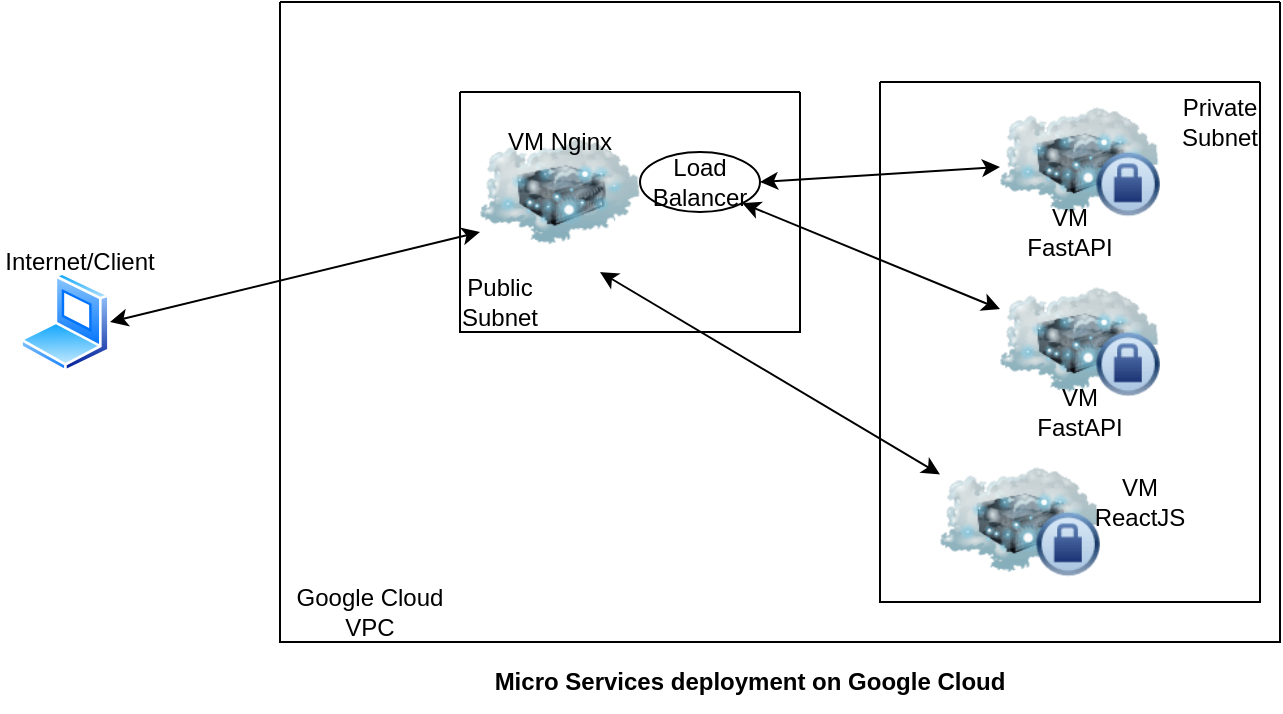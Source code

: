 <mxfile version="21.6.8" type="device">
  <diagram name="Page-1" id="TS_N8ai9ddFOJlA52giG">
    <mxGraphModel dx="794" dy="474" grid="1" gridSize="10" guides="1" tooltips="1" connect="1" arrows="1" fold="1" page="1" pageScale="1" pageWidth="850" pageHeight="1100" math="0" shadow="0">
      <root>
        <mxCell id="0" />
        <mxCell id="1" parent="0" />
        <mxCell id="jstP6kvn2U8y0YmbJkcS-1" value="" style="image;html=1;image=img/lib/clip_art/networking/Cloud_Server_128x128.png" parent="1" vertex="1">
          <mxGeometry x="300" y="160" width="80" height="80" as="geometry" />
        </mxCell>
        <mxCell id="jstP6kvn2U8y0YmbJkcS-5" value="" style="image;aspect=fixed;perimeter=ellipsePerimeter;html=1;align=center;shadow=0;dashed=0;spacingTop=3;image=img/lib/active_directory/laptop_client.svg;" parent="1" vertex="1">
          <mxGeometry x="70" y="240" width="45" height="50" as="geometry" />
        </mxCell>
        <mxCell id="jstP6kvn2U8y0YmbJkcS-6" value="" style="endArrow=classic;startArrow=classic;html=1;rounded=0;exitX=1;exitY=0.5;exitDx=0;exitDy=0;entryX=0;entryY=0.75;entryDx=0;entryDy=0;" parent="1" source="jstP6kvn2U8y0YmbJkcS-5" target="jstP6kvn2U8y0YmbJkcS-1" edge="1">
          <mxGeometry width="50" height="50" relative="1" as="geometry">
            <mxPoint x="390" y="270" as="sourcePoint" />
            <mxPoint x="440" y="220" as="targetPoint" />
          </mxGeometry>
        </mxCell>
        <mxCell id="jstP6kvn2U8y0YmbJkcS-7" value="" style="endArrow=classic;startArrow=classic;html=1;rounded=0;entryX=0.75;entryY=1;entryDx=0;entryDy=0;" parent="1" source="jstP6kvn2U8y0YmbJkcS-4" target="jstP6kvn2U8y0YmbJkcS-1" edge="1">
          <mxGeometry width="50" height="50" relative="1" as="geometry">
            <mxPoint x="390" y="270" as="sourcePoint" />
            <mxPoint x="440" y="220" as="targetPoint" />
          </mxGeometry>
        </mxCell>
        <mxCell id="jstP6kvn2U8y0YmbJkcS-8" value="" style="endArrow=classic;startArrow=classic;html=1;rounded=0;exitX=1;exitY=1;exitDx=0;exitDy=0;" parent="1" source="jstP6kvn2U8y0YmbJkcS-10" target="jstP6kvn2U8y0YmbJkcS-3" edge="1">
          <mxGeometry width="50" height="50" relative="1" as="geometry">
            <mxPoint x="430" y="240" as="sourcePoint" />
            <mxPoint x="440" y="220" as="targetPoint" />
          </mxGeometry>
        </mxCell>
        <mxCell id="jstP6kvn2U8y0YmbJkcS-9" value="" style="endArrow=classic;startArrow=classic;html=1;rounded=0;exitX=1;exitY=0.5;exitDx=0;exitDy=0;" parent="1" source="jstP6kvn2U8y0YmbJkcS-10" target="jstP6kvn2U8y0YmbJkcS-2" edge="1">
          <mxGeometry width="50" height="50" relative="1" as="geometry">
            <mxPoint x="450" y="200" as="sourcePoint" />
            <mxPoint x="440" y="220" as="targetPoint" />
          </mxGeometry>
        </mxCell>
        <mxCell id="jstP6kvn2U8y0YmbJkcS-10" value="Load Balancer" style="ellipse;whiteSpace=wrap;html=1;" parent="1" vertex="1">
          <mxGeometry x="380" y="180" width="60" height="30" as="geometry" />
        </mxCell>
        <mxCell id="jstP6kvn2U8y0YmbJkcS-12" value="" style="swimlane;startSize=0;" parent="1" vertex="1">
          <mxGeometry x="200" y="105" width="500" height="320" as="geometry" />
        </mxCell>
        <mxCell id="jstP6kvn2U8y0YmbJkcS-4" value="" style="image;html=1;image=img/lib/clip_art/networking/Cloud_Server_Private_128x128.png" parent="jstP6kvn2U8y0YmbJkcS-12" vertex="1">
          <mxGeometry x="330" y="220" width="80" height="80" as="geometry" />
        </mxCell>
        <mxCell id="jstP6kvn2U8y0YmbJkcS-2" value="" style="image;html=1;image=img/lib/clip_art/networking/Cloud_Server_Private_128x128.png" parent="jstP6kvn2U8y0YmbJkcS-12" vertex="1">
          <mxGeometry x="360" y="40" width="80" height="80" as="geometry" />
        </mxCell>
        <mxCell id="jstP6kvn2U8y0YmbJkcS-14" value="Google Cloud VPC" style="text;html=1;strokeColor=none;fillColor=none;align=center;verticalAlign=middle;whiteSpace=wrap;rounded=0;" parent="jstP6kvn2U8y0YmbJkcS-12" vertex="1">
          <mxGeometry y="290" width="90" height="30" as="geometry" />
        </mxCell>
        <mxCell id="jstP6kvn2U8y0YmbJkcS-3" value="" style="image;html=1;image=img/lib/clip_art/networking/Cloud_Server_Private_128x128.png" parent="jstP6kvn2U8y0YmbJkcS-12" vertex="1">
          <mxGeometry x="360" y="130" width="80" height="80" as="geometry" />
        </mxCell>
        <mxCell id="jstP6kvn2U8y0YmbJkcS-16" value="" style="swimlane;startSize=0;" parent="jstP6kvn2U8y0YmbJkcS-12" vertex="1">
          <mxGeometry x="300" y="40" width="190" height="260" as="geometry" />
        </mxCell>
        <mxCell id="jstP6kvn2U8y0YmbJkcS-18" value="Private Subnet" style="text;html=1;strokeColor=none;fillColor=none;align=center;verticalAlign=middle;whiteSpace=wrap;rounded=0;" parent="jstP6kvn2U8y0YmbJkcS-16" vertex="1">
          <mxGeometry x="140" y="5" width="60" height="30" as="geometry" />
        </mxCell>
        <mxCell id="jstP6kvn2U8y0YmbJkcS-22" value="VM ReactJS" style="text;html=1;strokeColor=none;fillColor=none;align=center;verticalAlign=middle;whiteSpace=wrap;rounded=0;" parent="jstP6kvn2U8y0YmbJkcS-16" vertex="1">
          <mxGeometry x="100" y="195" width="60" height="30" as="geometry" />
        </mxCell>
        <mxCell id="jstP6kvn2U8y0YmbJkcS-20" value="VM FastAPI" style="text;html=1;strokeColor=none;fillColor=none;align=center;verticalAlign=middle;whiteSpace=wrap;rounded=0;" parent="jstP6kvn2U8y0YmbJkcS-12" vertex="1">
          <mxGeometry x="370" y="190" width="60" height="30" as="geometry" />
        </mxCell>
        <mxCell id="jstP6kvn2U8y0YmbJkcS-21" value="VM FastAPI" style="text;html=1;strokeColor=none;fillColor=none;align=center;verticalAlign=middle;whiteSpace=wrap;rounded=0;" parent="jstP6kvn2U8y0YmbJkcS-12" vertex="1">
          <mxGeometry x="365" y="100" width="60" height="30" as="geometry" />
        </mxCell>
        <mxCell id="jstP6kvn2U8y0YmbJkcS-15" value="" style="swimlane;startSize=0;" parent="1" vertex="1">
          <mxGeometry x="290" y="150" width="170" height="120" as="geometry" />
        </mxCell>
        <mxCell id="jstP6kvn2U8y0YmbJkcS-17" value="Public Subnet" style="text;html=1;strokeColor=none;fillColor=none;align=center;verticalAlign=middle;whiteSpace=wrap;rounded=0;" parent="jstP6kvn2U8y0YmbJkcS-15" vertex="1">
          <mxGeometry x="-10" y="90" width="60" height="30" as="geometry" />
        </mxCell>
        <mxCell id="hEYXg83FIOW5F9FZXFVG-1" value="VM Nginx" style="text;html=1;strokeColor=none;fillColor=none;align=center;verticalAlign=middle;whiteSpace=wrap;rounded=0;" vertex="1" parent="jstP6kvn2U8y0YmbJkcS-15">
          <mxGeometry x="20" y="10" width="60" height="30" as="geometry" />
        </mxCell>
        <mxCell id="jstP6kvn2U8y0YmbJkcS-19" value="Internet/Client" style="text;html=1;strokeColor=none;fillColor=none;align=center;verticalAlign=middle;whiteSpace=wrap;rounded=0;" parent="1" vertex="1">
          <mxGeometry x="60" y="210" width="80" height="50" as="geometry" />
        </mxCell>
        <mxCell id="jstP6kvn2U8y0YmbJkcS-23" value="&lt;b&gt;Micro Services deployment on Google Cloud&lt;/b&gt;" style="text;html=1;strokeColor=none;fillColor=none;align=center;verticalAlign=middle;whiteSpace=wrap;rounded=0;" parent="1" vertex="1">
          <mxGeometry x="220" y="430" width="430" height="30" as="geometry" />
        </mxCell>
      </root>
    </mxGraphModel>
  </diagram>
</mxfile>
